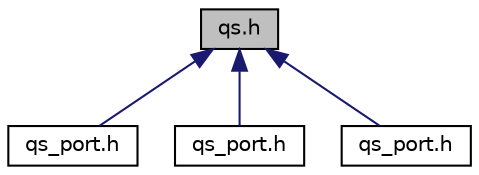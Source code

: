 digraph "qs.h"
{
 // LATEX_PDF_SIZE
  edge [fontname="Helvetica",fontsize="10",labelfontname="Helvetica",labelfontsize="10"];
  node [fontname="Helvetica",fontsize="10",shape=record];
  Node1 [label="qs.h",height=0.2,width=0.4,color="black", fillcolor="grey75", style="filled", fontcolor="black",tooltip="QS/C platform-independent public interface."];
  Node1 -> Node2 [dir="back",color="midnightblue",fontsize="10",style="solid",fontname="Helvetica"];
  Node2 [label="qs_port.h",height=0.2,width=0.4,color="black", fillcolor="white", style="filled",URL="$16bit_2qs__port_8h.html",tooltip="QS/C port to a 16-bit CPU and generic C compiler."];
  Node1 -> Node3 [dir="back",color="midnightblue",fontsize="10",style="solid",fontname="Helvetica"];
  Node3 [label="qs_port.h",height=0.2,width=0.4,color="black", fillcolor="white", style="filled",URL="$32bit_2qs__port_8h.html",tooltip="QS/C port to a 32-bit CPU and a generic C compiler."];
  Node1 -> Node4 [dir="back",color="midnightblue",fontsize="10",style="solid",fontname="Helvetica"];
  Node4 [label="qs_port.h",height=0.2,width=0.4,color="black", fillcolor="white", style="filled",URL="$qxk_2qs__port_8h.html",tooltip="QS/C port to a 32-bit CPU and a generic C compiler."];
}
